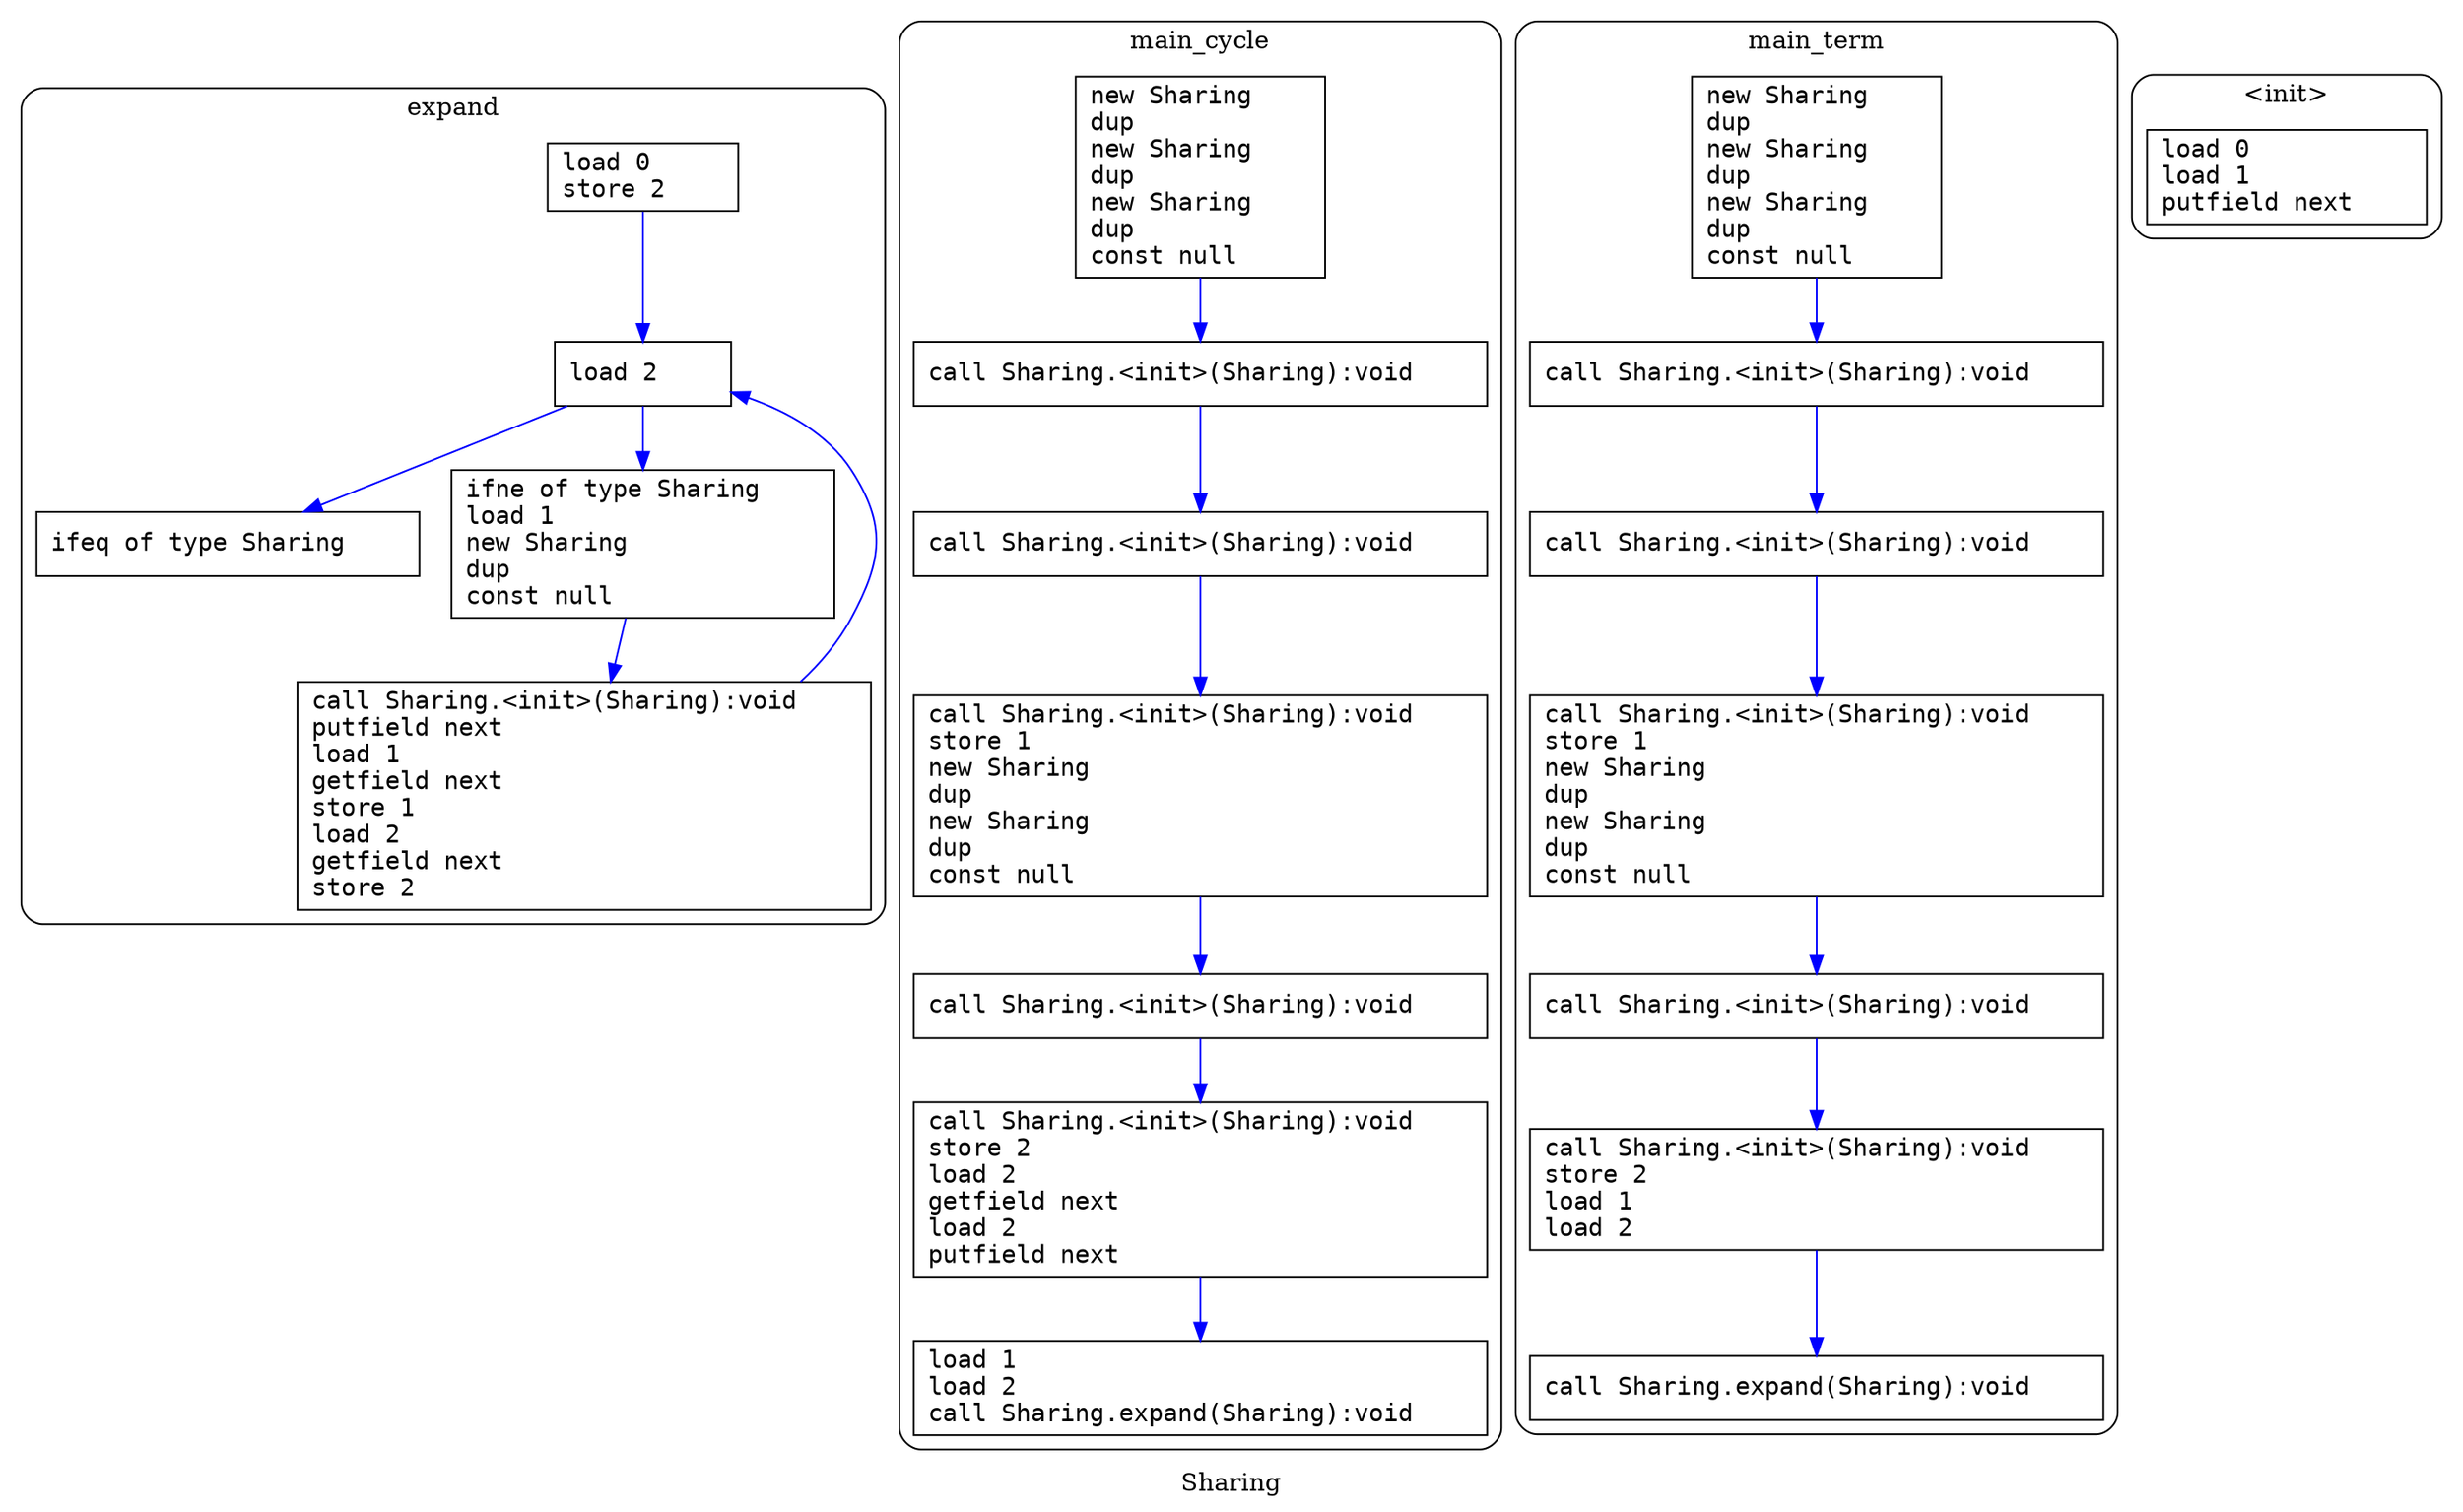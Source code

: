 digraph Program {
  label="Sharing"
  node [shape=box fontname="monospace"];
  edge [color=blue];
  subgraph cluster_0 {
    label="expand";
    color=black;
    style=rounded;
    node [shape=box fontname="monospace"];
    edge [color=blue];
    expand_block1 [label="load 0     \lstore 2    \l"];
    expand_block2 [label="load 2    \l"];
    expand_block3 [label="ifeq of type Sharing    \l"];
    expand_block4 [label="ifne of type Sharing    \lload 1                  \lnew Sharing             \ldup                     \lconst null              \l"];
    expand_block5 [label="call Sharing.<init>(Sharing):void    \lputfield next                        \lload 1                               \lgetfield next                        \lstore 1                              \lload 2                               \lgetfield next                        \lstore 2                              \l"];
    expand_block2 -> expand_block4;
    expand_block2 -> expand_block3;
    expand_block4 -> expand_block5;
    expand_block5 -> expand_block2;
    expand_block1 -> expand_block2;
  }
  subgraph cluster_1 {
    label="main_cycle";
    color=black;
    style=rounded;
    node [shape=box fontname="monospace"];
    edge [color=blue];
    main_cycle_block1 [label="new Sharing    \ldup            \lnew Sharing    \ldup            \lnew Sharing    \ldup            \lconst null     \l"];
    main_cycle_block2 [label="call Sharing.<init>(Sharing):void    \l"];
    main_cycle_block3 [label="call Sharing.<init>(Sharing):void    \l"];
    main_cycle_block4 [label="call Sharing.<init>(Sharing):void    \lstore 1                              \lnew Sharing                          \ldup                                  \lnew Sharing                          \ldup                                  \lconst null                           \l"];
    main_cycle_block5 [label="call Sharing.<init>(Sharing):void    \l"];
    main_cycle_block6 [label="call Sharing.<init>(Sharing):void    \lstore 2                              \lload 2                               \lgetfield next                        \lload 2                               \lputfield next                        \l"];
    main_cycle_block7 [label="load 1                               \lload 2                               \lcall Sharing.expand(Sharing):void    \l"];
    main_cycle_block4 -> main_cycle_block5;
    main_cycle_block3 -> main_cycle_block4;
    main_cycle_block2 -> main_cycle_block3;
    main_cycle_block1 -> main_cycle_block2;
    main_cycle_block6 -> main_cycle_block7;
    main_cycle_block5 -> main_cycle_block6;
  }
  subgraph cluster_2 {
    label="main_term";
    color=black;
    style=rounded;
    node [shape=box fontname="monospace"];
    edge [color=blue];
    main_term_block1 [label="new Sharing    \ldup            \lnew Sharing    \ldup            \lnew Sharing    \ldup            \lconst null     \l"];
    main_term_block2 [label="call Sharing.<init>(Sharing):void    \l"];
    main_term_block3 [label="call Sharing.<init>(Sharing):void    \l"];
    main_term_block4 [label="call Sharing.<init>(Sharing):void    \lstore 1                              \lnew Sharing                          \ldup                                  \lnew Sharing                          \ldup                                  \lconst null                           \l"];
    main_term_block5 [label="call Sharing.<init>(Sharing):void    \l"];
    main_term_block6 [label="call Sharing.<init>(Sharing):void    \lstore 2                              \lload 1                               \lload 2                               \l"];
    main_term_block7 [label="call Sharing.expand(Sharing):void    \l"];
    main_term_block1 -> main_term_block2;
    main_term_block4 -> main_term_block5;
    main_term_block6 -> main_term_block7;
    main_term_block2 -> main_term_block3;
    main_term_block5 -> main_term_block6;
    main_term_block3 -> main_term_block4;
  }
  subgraph cluster_3 {
    label="<init>";
    color=black;
    style=rounded;
    node [shape=box fontname="monospace"];
    edge [color=blue];
    _init__block1 [label="load 0           \lload 1           \lputfield next    \l"];
  }
}
